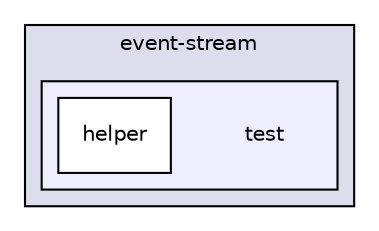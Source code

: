 digraph "gulp-src/node_modules/gulp-html-to-json/node_modules/event-stream/test" {
  compound=true
  node [ fontsize="10", fontname="Helvetica"];
  edge [ labelfontsize="10", labelfontname="Helvetica"];
  subgraph clusterdir_6ba573df9fc6e8e77f4b0a96c121e373 {
    graph [ bgcolor="#ddddee", pencolor="black", label="event-stream" fontname="Helvetica", fontsize="10", URL="dir_6ba573df9fc6e8e77f4b0a96c121e373.html"]
  subgraph clusterdir_396dd867915b5dbdb89f0c33e1249111 {
    graph [ bgcolor="#eeeeff", pencolor="black", label="" URL="dir_396dd867915b5dbdb89f0c33e1249111.html"];
    dir_396dd867915b5dbdb89f0c33e1249111 [shape=plaintext label="test"];
    dir_8880d66fb9334d557a56e6ba467fbe06 [shape=box label="helper" color="black" fillcolor="white" style="filled" URL="dir_8880d66fb9334d557a56e6ba467fbe06.html"];
  }
  }
}
